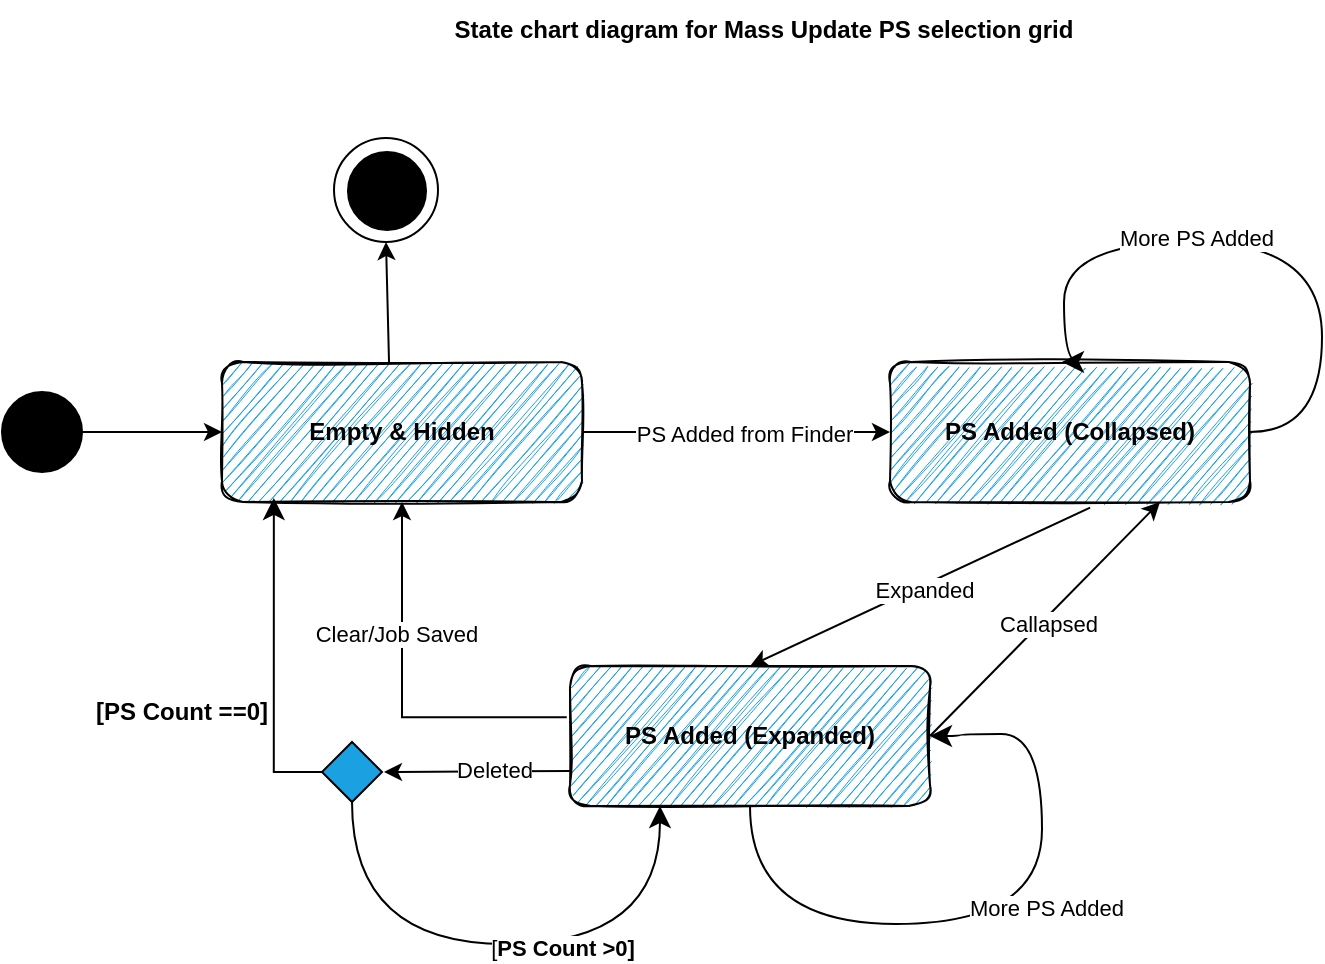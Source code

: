 <mxfile version="21.6.7" type="github">
  <diagram name="Page-1" id="gJcSldELC-2B4IKOkgeM">
    <mxGraphModel dx="1282" dy="577" grid="1" gridSize="10" guides="1" tooltips="1" connect="1" arrows="1" fold="1" page="1" pageScale="1" pageWidth="850" pageHeight="1100" math="0" shadow="0">
      <root>
        <mxCell id="0" />
        <mxCell id="1" parent="0" />
        <mxCell id="07l29-t6zsmYIf03nnSy-1" value="&lt;b&gt;Empty &amp;amp; Hidden&lt;/b&gt;" style="rounded=1;whiteSpace=wrap;html=1;fillColor=#1ba1e2;sketch=1;" vertex="1" parent="1">
          <mxGeometry x="160" y="208" width="180" height="70" as="geometry" />
        </mxCell>
        <mxCell id="07l29-t6zsmYIf03nnSy-4" value="" style="ellipse;whiteSpace=wrap;html=1;aspect=fixed;fillStyle=solid;fillColor=black;" vertex="1" parent="1">
          <mxGeometry x="50" y="223" width="40" height="40" as="geometry" />
        </mxCell>
        <mxCell id="07l29-t6zsmYIf03nnSy-6" value="&lt;b&gt;PS Added (Collapsed)&lt;/b&gt;" style="rounded=1;whiteSpace=wrap;html=1;fillColor=#1ba1e2;sketch=1;" vertex="1" parent="1">
          <mxGeometry x="494" y="208" width="180" height="70" as="geometry" />
        </mxCell>
        <mxCell id="07l29-t6zsmYIf03nnSy-16" style="edgeStyle=orthogonalEdgeStyle;rounded=0;orthogonalLoop=1;jettySize=auto;html=1;exitX=-0.009;exitY=0.366;exitDx=0;exitDy=0;exitPerimeter=0;" edge="1" parent="1" source="07l29-t6zsmYIf03nnSy-7" target="07l29-t6zsmYIf03nnSy-1">
          <mxGeometry relative="1" as="geometry">
            <Array as="points">
              <mxPoint x="250" y="386" />
            </Array>
          </mxGeometry>
        </mxCell>
        <mxCell id="07l29-t6zsmYIf03nnSy-17" value="Clear/Job Saved" style="edgeLabel;html=1;align=center;verticalAlign=middle;resizable=0;points=[];" vertex="1" connectable="0" parent="07l29-t6zsmYIf03nnSy-16">
          <mxGeometry x="0.303" y="3" relative="1" as="geometry">
            <mxPoint as="offset" />
          </mxGeometry>
        </mxCell>
        <mxCell id="07l29-t6zsmYIf03nnSy-7" value="&lt;b&gt;PS Added (Expanded)&lt;/b&gt;" style="rounded=1;whiteSpace=wrap;html=1;fillColor=#1ba1e2;sketch=1;" vertex="1" parent="1">
          <mxGeometry x="334" y="360" width="180" height="70" as="geometry" />
        </mxCell>
        <mxCell id="07l29-t6zsmYIf03nnSy-8" value="" style="endArrow=classic;html=1;rounded=0;entryX=0;entryY=0.5;entryDx=0;entryDy=0;exitX=1;exitY=0.5;exitDx=0;exitDy=0;" edge="1" parent="1" source="07l29-t6zsmYIf03nnSy-1" target="07l29-t6zsmYIf03nnSy-6">
          <mxGeometry width="50" height="50" relative="1" as="geometry">
            <mxPoint x="340" y="238" as="sourcePoint" />
            <mxPoint x="390" y="188" as="targetPoint" />
          </mxGeometry>
        </mxCell>
        <mxCell id="07l29-t6zsmYIf03nnSy-9" value="PS Added from Finder" style="edgeLabel;html=1;align=center;verticalAlign=middle;resizable=0;points=[];" vertex="1" connectable="0" parent="07l29-t6zsmYIf03nnSy-8">
          <mxGeometry x="0.049" y="-1" relative="1" as="geometry">
            <mxPoint as="offset" />
          </mxGeometry>
        </mxCell>
        <mxCell id="07l29-t6zsmYIf03nnSy-10" value="" style="endArrow=classic;html=1;rounded=0;exitX=0.556;exitY=1.04;exitDx=0;exitDy=0;exitPerimeter=0;entryX=0.5;entryY=0;entryDx=0;entryDy=0;" edge="1" parent="1" source="07l29-t6zsmYIf03nnSy-6" target="07l29-t6zsmYIf03nnSy-7">
          <mxGeometry width="50" height="50" relative="1" as="geometry">
            <mxPoint x="400" y="408" as="sourcePoint" />
            <mxPoint x="450" y="358" as="targetPoint" />
          </mxGeometry>
        </mxCell>
        <mxCell id="07l29-t6zsmYIf03nnSy-11" value="Expanded" style="edgeLabel;html=1;align=center;verticalAlign=middle;resizable=0;points=[];" vertex="1" connectable="0" parent="07l29-t6zsmYIf03nnSy-10">
          <mxGeometry x="-0.01" y="2" relative="1" as="geometry">
            <mxPoint as="offset" />
          </mxGeometry>
        </mxCell>
        <mxCell id="07l29-t6zsmYIf03nnSy-12" value="" style="endArrow=classic;html=1;rounded=0;exitX=1;exitY=0.5;exitDx=0;exitDy=0;entryX=0;entryY=0.5;entryDx=0;entryDy=0;" edge="1" parent="1" source="07l29-t6zsmYIf03nnSy-4" target="07l29-t6zsmYIf03nnSy-1">
          <mxGeometry width="50" height="50" relative="1" as="geometry">
            <mxPoint x="400" y="408" as="sourcePoint" />
            <mxPoint x="450" y="358" as="targetPoint" />
          </mxGeometry>
        </mxCell>
        <mxCell id="07l29-t6zsmYIf03nnSy-13" value="" style="endArrow=classic;html=1;rounded=0;entryX=0.75;entryY=1;entryDx=0;entryDy=0;exitX=1;exitY=0.5;exitDx=0;exitDy=0;" edge="1" parent="1" source="07l29-t6zsmYIf03nnSy-7" target="07l29-t6zsmYIf03nnSy-6">
          <mxGeometry width="50" height="50" relative="1" as="geometry">
            <mxPoint x="520" y="398" as="sourcePoint" />
            <mxPoint x="560" y="348" as="targetPoint" />
          </mxGeometry>
        </mxCell>
        <mxCell id="07l29-t6zsmYIf03nnSy-14" value="Callapsed" style="edgeLabel;html=1;align=center;verticalAlign=middle;resizable=0;points=[];" vertex="1" connectable="0" parent="07l29-t6zsmYIf03nnSy-13">
          <mxGeometry x="0.007" y="-3" relative="1" as="geometry">
            <mxPoint x="-1" as="offset" />
          </mxGeometry>
        </mxCell>
        <mxCell id="07l29-t6zsmYIf03nnSy-18" value="" style="ellipse;whiteSpace=wrap;html=1;aspect=fixed;" vertex="1" parent="1">
          <mxGeometry x="216" y="96" width="52" height="52" as="geometry" />
        </mxCell>
        <mxCell id="07l29-t6zsmYIf03nnSy-19" value="" style="edgeStyle=orthogonalEdgeStyle;elbow=horizontal;endArrow=classic;html=1;curved=1;rounded=0;endSize=8;startSize=8;exitX=1;exitY=0.5;exitDx=0;exitDy=0;entryX=0.5;entryY=0;entryDx=0;entryDy=0;" edge="1" parent="1" source="07l29-t6zsmYIf03nnSy-6">
          <mxGeometry width="50" height="50" relative="1" as="geometry">
            <mxPoint x="684" y="283" as="sourcePoint" />
            <mxPoint x="580" y="208" as="targetPoint" />
            <Array as="points">
              <mxPoint x="710" y="243" />
              <mxPoint x="710" y="148" />
              <mxPoint x="581" y="148" />
            </Array>
          </mxGeometry>
        </mxCell>
        <mxCell id="07l29-t6zsmYIf03nnSy-20" value="More PS Added" style="edgeLabel;html=1;align=center;verticalAlign=middle;resizable=0;points=[];" vertex="1" connectable="0" parent="07l29-t6zsmYIf03nnSy-19">
          <mxGeometry x="0.195" y="-2" relative="1" as="geometry">
            <mxPoint x="-2" as="offset" />
          </mxGeometry>
        </mxCell>
        <mxCell id="07l29-t6zsmYIf03nnSy-22" value="" style="edgeStyle=orthogonalEdgeStyle;elbow=horizontal;endArrow=classic;html=1;curved=1;rounded=0;endSize=8;startSize=8;exitX=0.5;exitY=1;exitDx=0;exitDy=0;entryX=1;entryY=0.5;entryDx=0;entryDy=0;" edge="1" parent="1" source="07l29-t6zsmYIf03nnSy-7" target="07l29-t6zsmYIf03nnSy-7">
          <mxGeometry width="50" height="50" relative="1" as="geometry">
            <mxPoint x="622" y="489" as="sourcePoint" />
            <mxPoint x="528" y="454" as="targetPoint" />
            <Array as="points">
              <mxPoint x="424" y="489" />
              <mxPoint x="570" y="489" />
              <mxPoint x="570" y="394" />
              <mxPoint x="529" y="394" />
              <mxPoint x="529" y="395" />
            </Array>
          </mxGeometry>
        </mxCell>
        <mxCell id="07l29-t6zsmYIf03nnSy-23" value="More PS Added" style="edgeLabel;html=1;align=center;verticalAlign=middle;resizable=0;points=[];" vertex="1" connectable="0" parent="07l29-t6zsmYIf03nnSy-22">
          <mxGeometry x="0.195" y="-2" relative="1" as="geometry">
            <mxPoint as="offset" />
          </mxGeometry>
        </mxCell>
        <mxCell id="07l29-t6zsmYIf03nnSy-25" value="" style="rhombus;whiteSpace=wrap;html=1;fillColor=#1ba1e2;" vertex="1" parent="1">
          <mxGeometry x="210" y="398" width="30" height="30" as="geometry" />
        </mxCell>
        <mxCell id="07l29-t6zsmYIf03nnSy-26" value="" style="endArrow=classic;html=1;rounded=0;exitX=0;exitY=0.75;exitDx=0;exitDy=0;entryX=1;entryY=0.5;entryDx=0;entryDy=0;" edge="1" parent="1">
          <mxGeometry width="50" height="50" relative="1" as="geometry">
            <mxPoint x="335" y="412.5" as="sourcePoint" />
            <mxPoint x="241" y="413" as="targetPoint" />
          </mxGeometry>
        </mxCell>
        <mxCell id="07l29-t6zsmYIf03nnSy-44" value="Deleted" style="edgeLabel;html=1;align=center;verticalAlign=middle;resizable=0;points=[];" vertex="1" connectable="0" parent="07l29-t6zsmYIf03nnSy-26">
          <mxGeometry x="-0.17" y="-1" relative="1" as="geometry">
            <mxPoint as="offset" />
          </mxGeometry>
        </mxCell>
        <mxCell id="07l29-t6zsmYIf03nnSy-27" value="" style="edgeStyle=segmentEdgeStyle;endArrow=classic;html=1;curved=0;rounded=0;endSize=8;startSize=8;entryX=0.144;entryY=0.971;entryDx=0;entryDy=0;entryPerimeter=0;exitX=0;exitY=0.5;exitDx=0;exitDy=0;" edge="1" parent="1" source="07l29-t6zsmYIf03nnSy-25" target="07l29-t6zsmYIf03nnSy-1">
          <mxGeometry width="50" height="50" relative="1" as="geometry">
            <mxPoint x="150" y="488" as="sourcePoint" />
            <mxPoint x="200" y="438" as="targetPoint" />
            <Array as="points">
              <mxPoint x="186" y="413" />
            </Array>
          </mxGeometry>
        </mxCell>
        <mxCell id="07l29-t6zsmYIf03nnSy-32" value="&lt;b&gt;[PS Count ==0]&lt;/b&gt;" style="text;html=1;strokeColor=none;fillColor=none;align=center;verticalAlign=middle;whiteSpace=wrap;rounded=0;" vertex="1" parent="1">
          <mxGeometry x="90" y="368" width="100" height="30" as="geometry" />
        </mxCell>
        <mxCell id="07l29-t6zsmYIf03nnSy-33" value="" style="edgeStyle=orthogonalEdgeStyle;elbow=horizontal;endArrow=classic;html=1;curved=1;rounded=0;endSize=8;startSize=8;exitX=0.5;exitY=1;exitDx=0;exitDy=0;entryX=0.25;entryY=1;entryDx=0;entryDy=0;" edge="1" parent="1" source="07l29-t6zsmYIf03nnSy-25" target="07l29-t6zsmYIf03nnSy-7">
          <mxGeometry width="50" height="50" relative="1" as="geometry">
            <mxPoint x="307" y="440" as="sourcePoint" />
            <mxPoint x="390" y="458" as="targetPoint" />
            <Array as="points">
              <mxPoint x="225" y="499" />
              <mxPoint x="379" y="499" />
            </Array>
          </mxGeometry>
        </mxCell>
        <mxCell id="07l29-t6zsmYIf03nnSy-34" value="[&lt;b&gt;PS Count &amp;gt;0]&lt;/b&gt;" style="edgeLabel;html=1;align=center;verticalAlign=middle;resizable=0;points=[];" vertex="1" connectable="0" parent="07l29-t6zsmYIf03nnSy-33">
          <mxGeometry x="0.195" y="-2" relative="1" as="geometry">
            <mxPoint as="offset" />
          </mxGeometry>
        </mxCell>
        <mxCell id="07l29-t6zsmYIf03nnSy-51" value="" style="endArrow=classic;html=1;rounded=0;exitX=0.464;exitY=0.006;exitDx=0;exitDy=0;exitPerimeter=0;entryX=0.5;entryY=1;entryDx=0;entryDy=0;" edge="1" parent="1" source="07l29-t6zsmYIf03nnSy-1" target="07l29-t6zsmYIf03nnSy-18">
          <mxGeometry width="50" height="50" relative="1" as="geometry">
            <mxPoint x="248.18" y="208.77" as="sourcePoint" />
            <mxPoint x="250" y="150" as="targetPoint" />
          </mxGeometry>
        </mxCell>
        <mxCell id="07l29-t6zsmYIf03nnSy-56" value="&lt;b&gt;State chart diagram for Mass Update PS selection grid&lt;/b&gt;" style="text;html=1;strokeColor=none;fillColor=none;align=center;verticalAlign=middle;whiteSpace=wrap;rounded=0;" vertex="1" parent="1">
          <mxGeometry x="264" y="27" width="334" height="30" as="geometry" />
        </mxCell>
        <mxCell id="07l29-t6zsmYIf03nnSy-57" value="" style="ellipse;shape=doubleEllipse;whiteSpace=wrap;html=1;aspect=fixed;fillColor=black;" vertex="1" parent="1">
          <mxGeometry x="223" y="103" width="39" height="39" as="geometry" />
        </mxCell>
      </root>
    </mxGraphModel>
  </diagram>
</mxfile>
